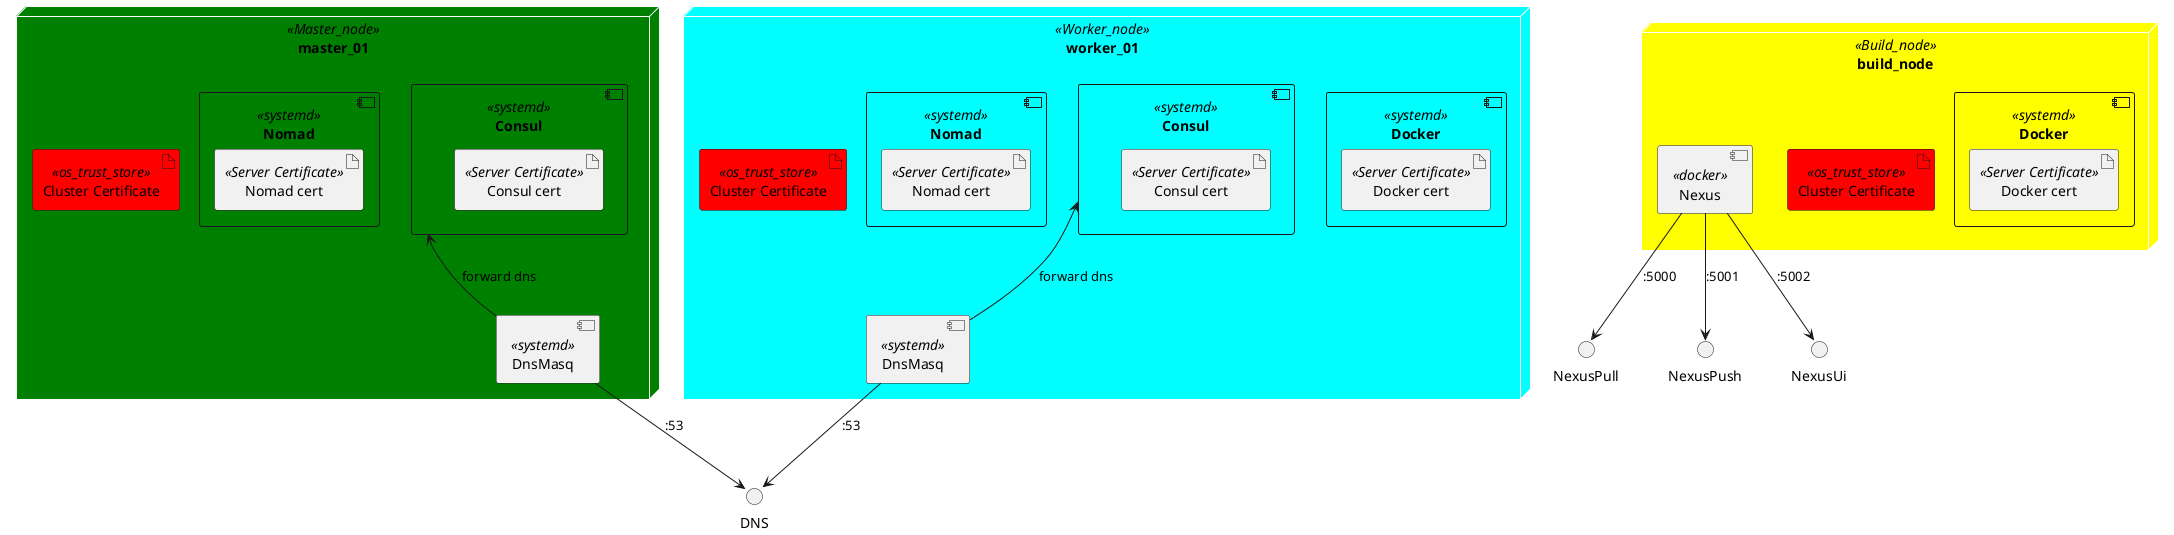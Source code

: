 @startuml

skinparam component {
  backgroundColor<<static lib>> DarkKhaki
  backgroundColor<<shared lib>> Green
}

skinparam node {
  borderColor White
  backgroundColor Yellow
  backgroundColor<<Master_node>> Green
  backgroundColor<<Build_node>> Yellow
  backgroundColor<<Worker_node>> Aqua
}

skinparam artifact{
 backgroundColor<<os_trust_store>> Red
}

skinparam databaseBackgroundColor Aqua

node master_01 <<Master_node>>{
    artifact "Cluster Certificate" as CA_Cert_Master_node <<os_trust_store>>
    component Consul <<systemd>> as consul_Master_node{
        artifact "Consul cert"  as cert_consul_master_node  <<Server Certificate>>
    }
    component Nomad <<systemd>> as nomad_Master_node{
        artifact "Nomad cert"  as cert_nomad_master_node  <<Server Certificate>>
    }
    component DnsMasq <<systemd>> as dnsmasq_master_node
}

node build_node <<Build_node>>{
    artifact "Cluster Certificate"  as CA_Cert_Build_node  <<os_trust_store>>
    component Docker <<systemd>> as docker_Build_node{
        artifact "Docker cert"  as cert_docker_build_node  <<Server Certificate>>
      }
    component Nexus <<docker>> as nexus
}

node worker_01 <<Worker_node>>{
    artifact "Cluster Certificate" as CA_Cert_Worker_node  <<os_trust_store>>
    component Docker <<systemd>> as docker_Worker_node{
        artifact "Docker cert"  as cert_docker_worker_node  <<Server Certificate>>
    }
    component Consul <<systemd>> as consul_Worker_node{
      artifact "Consul cert"  as cert_consul_worker_node  <<Server Certificate>>

    }
    component Nomad <<systemd>> as nomad_Worker_node{
      artifact "Nomad cert"  as cert_nomad_worker_node  <<Server Certificate>>
    }
    component DnsMasq <<systemd>> as dnsmasq_worker_node
}



dnsmasq_worker_node -u->  consul_Worker_node:"forward dns"
[dnsmasq_worker_node] -d-> DNS:":53"

dnsmasq_master_node -u->  consul_Master_node:"forward dns"
[dnsmasq_master_node] -d-> DNS:":53"

[nexus] -d-> NexusPull:":5000"
[nexus] -d-> NexusPush:":5001"
[nexus] -d-> NexusUi:":5002"


@enduml
